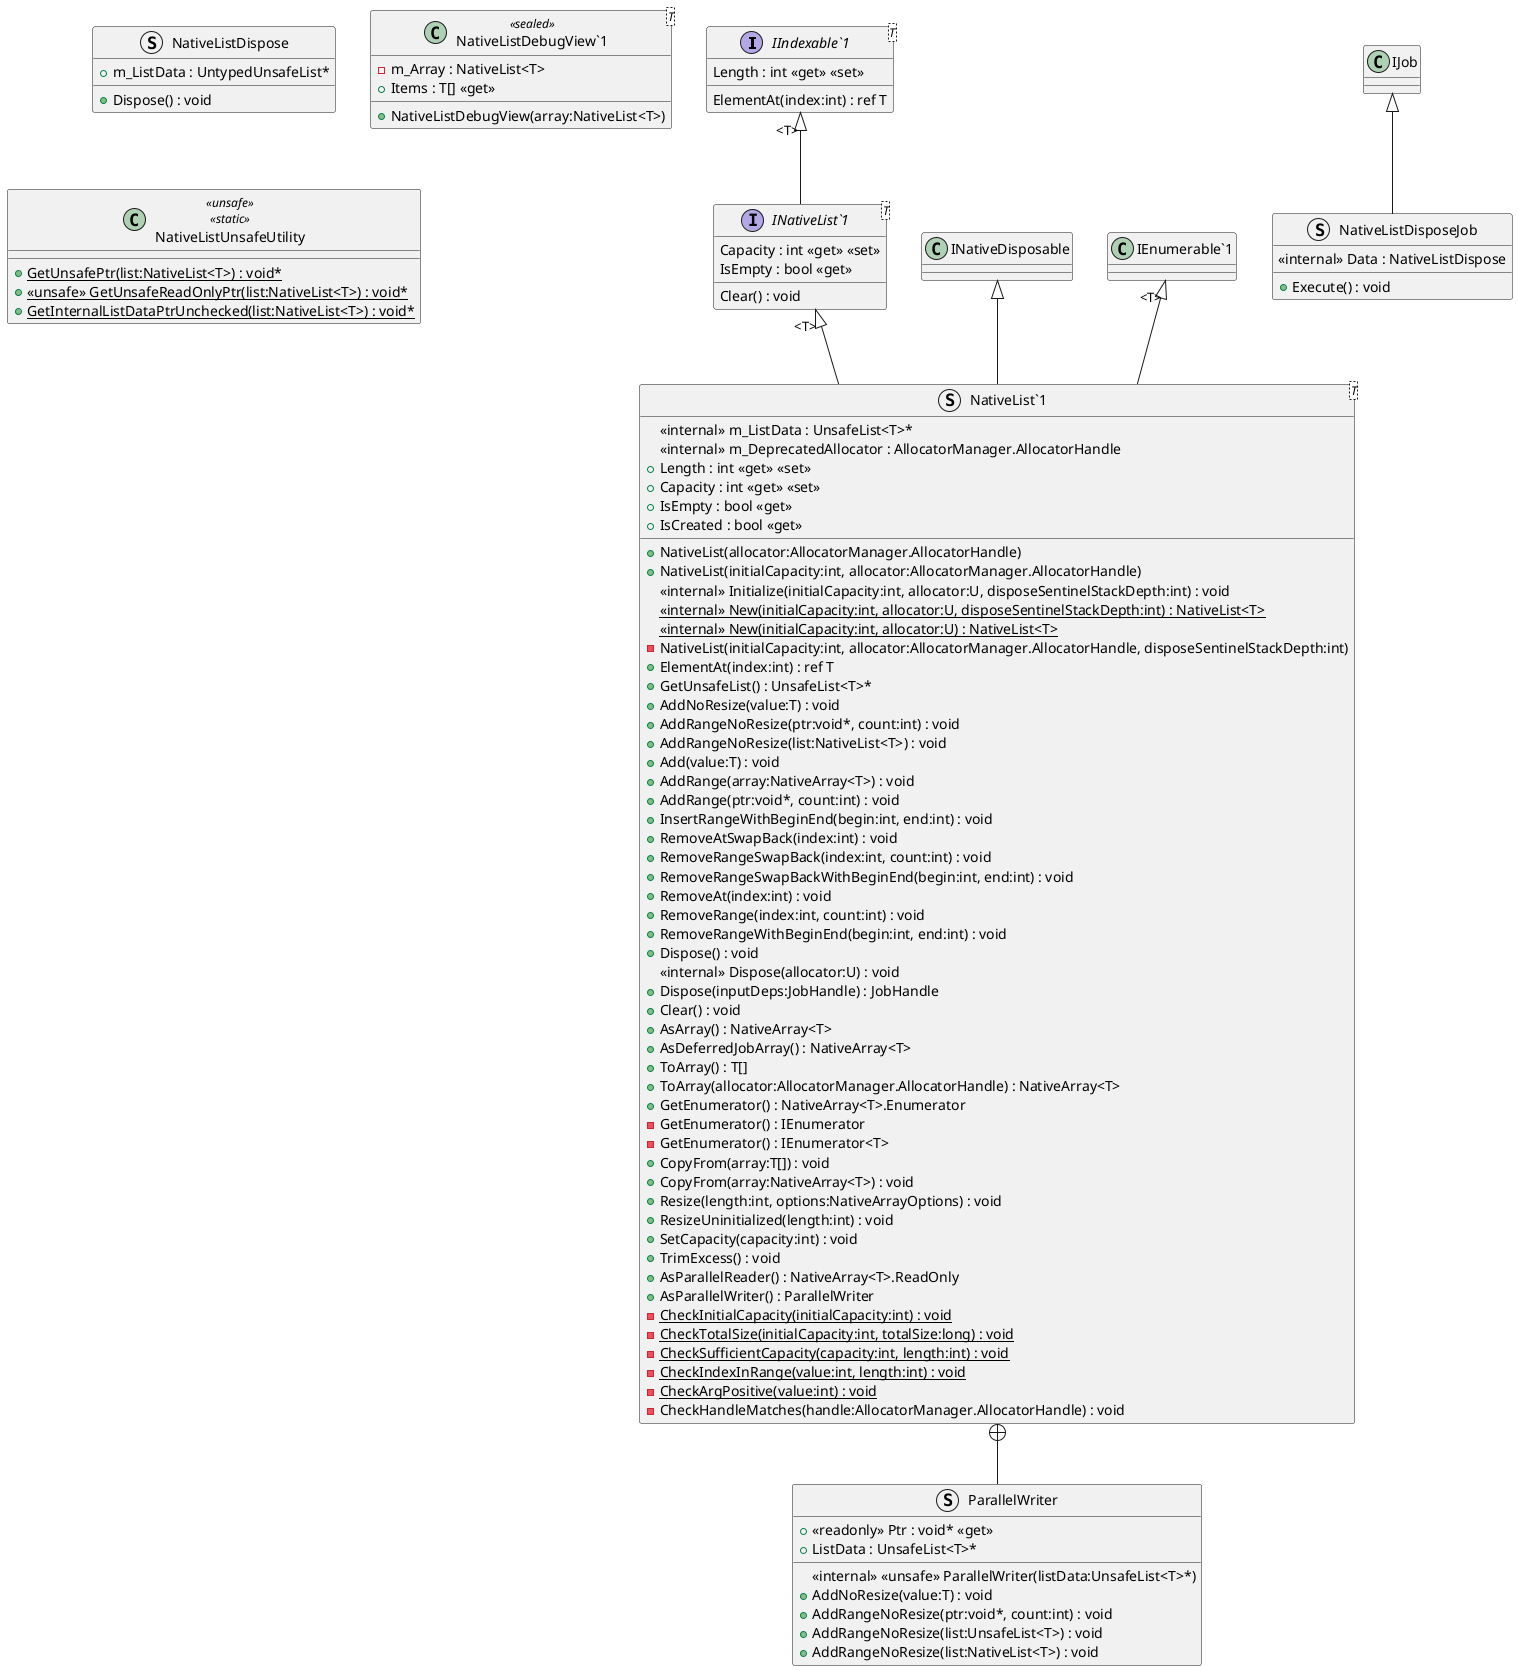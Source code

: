 @startuml
interface "IIndexable`1"<T> {
    Length : int <<get>> <<set>>
    ElementAt(index:int) : ref T
}
interface "INativeList`1"<T> {
    Capacity : int <<get>> <<set>>
    IsEmpty : bool <<get>>
    Clear() : void
}
struct "NativeList`1"<T> {
    <<internal>> m_ListData : UnsafeList<T>*
    <<internal>> m_DeprecatedAllocator : AllocatorManager.AllocatorHandle
    + NativeList(allocator:AllocatorManager.AllocatorHandle)
    + NativeList(initialCapacity:int, allocator:AllocatorManager.AllocatorHandle)
    <<internal>> Initialize(initialCapacity:int, allocator:U, disposeSentinelStackDepth:int) : void
    <<internal>> {static} New(initialCapacity:int, allocator:U, disposeSentinelStackDepth:int) : NativeList<T>
    <<internal>> {static} New(initialCapacity:int, allocator:U) : NativeList<T>
    - NativeList(initialCapacity:int, allocator:AllocatorManager.AllocatorHandle, disposeSentinelStackDepth:int)
    + ElementAt(index:int) : ref T
    + Length : int <<get>> <<set>>
    + Capacity : int <<get>> <<set>>
    + GetUnsafeList() : UnsafeList<T>*
    + AddNoResize(value:T) : void
    + AddRangeNoResize(ptr:void*, count:int) : void
    + AddRangeNoResize(list:NativeList<T>) : void
    + Add(value:T) : void
    + AddRange(array:NativeArray<T>) : void
    + AddRange(ptr:void*, count:int) : void
    + InsertRangeWithBeginEnd(begin:int, end:int) : void
    + RemoveAtSwapBack(index:int) : void
    + RemoveRangeSwapBack(index:int, count:int) : void
    + RemoveRangeSwapBackWithBeginEnd(begin:int, end:int) : void
    + RemoveAt(index:int) : void
    + RemoveRange(index:int, count:int) : void
    + RemoveRangeWithBeginEnd(begin:int, end:int) : void
    + IsEmpty : bool <<get>>
    + IsCreated : bool <<get>>
    + Dispose() : void
    <<internal>> Dispose(allocator:U) : void
    + Dispose(inputDeps:JobHandle) : JobHandle
    + Clear() : void
    + AsArray() : NativeArray<T>
    + AsDeferredJobArray() : NativeArray<T>
    + ToArray() : T[]
    + ToArray(allocator:AllocatorManager.AllocatorHandle) : NativeArray<T>
    + GetEnumerator() : NativeArray<T>.Enumerator
    - GetEnumerator() : IEnumerator
    - GetEnumerator() : IEnumerator<T>
    + CopyFrom(array:T[]) : void
    + CopyFrom(array:NativeArray<T>) : void
    + Resize(length:int, options:NativeArrayOptions) : void
    + ResizeUninitialized(length:int) : void
    + SetCapacity(capacity:int) : void
    + TrimExcess() : void
    + AsParallelReader() : NativeArray<T>.ReadOnly
    + AsParallelWriter() : ParallelWriter
    {static} - CheckInitialCapacity(initialCapacity:int) : void
    {static} - CheckTotalSize(initialCapacity:int, totalSize:long) : void
    {static} - CheckSufficientCapacity(capacity:int, length:int) : void
    {static} - CheckIndexInRange(value:int, length:int) : void
    {static} - CheckArgPositive(value:int) : void
    - CheckHandleMatches(handle:AllocatorManager.AllocatorHandle) : void
}
struct NativeListDispose {
    + m_ListData : UntypedUnsafeList*
    + Dispose() : void
}
struct NativeListDisposeJob {
    <<internal>> Data : NativeListDispose
    + Execute() : void
}
class "NativeListDebugView`1"<T> <<sealed>> {
    - m_Array : NativeList<T>
    + NativeListDebugView(array:NativeList<T>)
    + Items : T[] <<get>>
}
class NativeListUnsafeUtility <<unsafe>> <<static>> {
    + {static} GetUnsafePtr(list:NativeList<T>) : void*
    + {static} <<unsafe>> GetUnsafeReadOnlyPtr(list:NativeList<T>) : void*
    + {static} GetInternalListDataPtrUnchecked(list:NativeList<T>) : void*
}
struct ParallelWriter {
    + <<readonly>> Ptr : void* <<get>>
    + ListData : UnsafeList<T>*
    <<internal>> <<unsafe>> ParallelWriter(listData:UnsafeList<T>*)
    + AddNoResize(value:T) : void
    + AddRangeNoResize(ptr:void*, count:int) : void
    + AddRangeNoResize(list:UnsafeList<T>) : void
    + AddRangeNoResize(list:NativeList<T>) : void
}
"IIndexable`1" "<T>" <|-- "INativeList`1"
INativeDisposable <|-- "NativeList`1"
"INativeList`1" "<T>" <|-- "NativeList`1"
"IEnumerable`1" "<T>" <|-- "NativeList`1"
IJob <|-- NativeListDisposeJob
"NativeList`1" +-- ParallelWriter
@enduml
